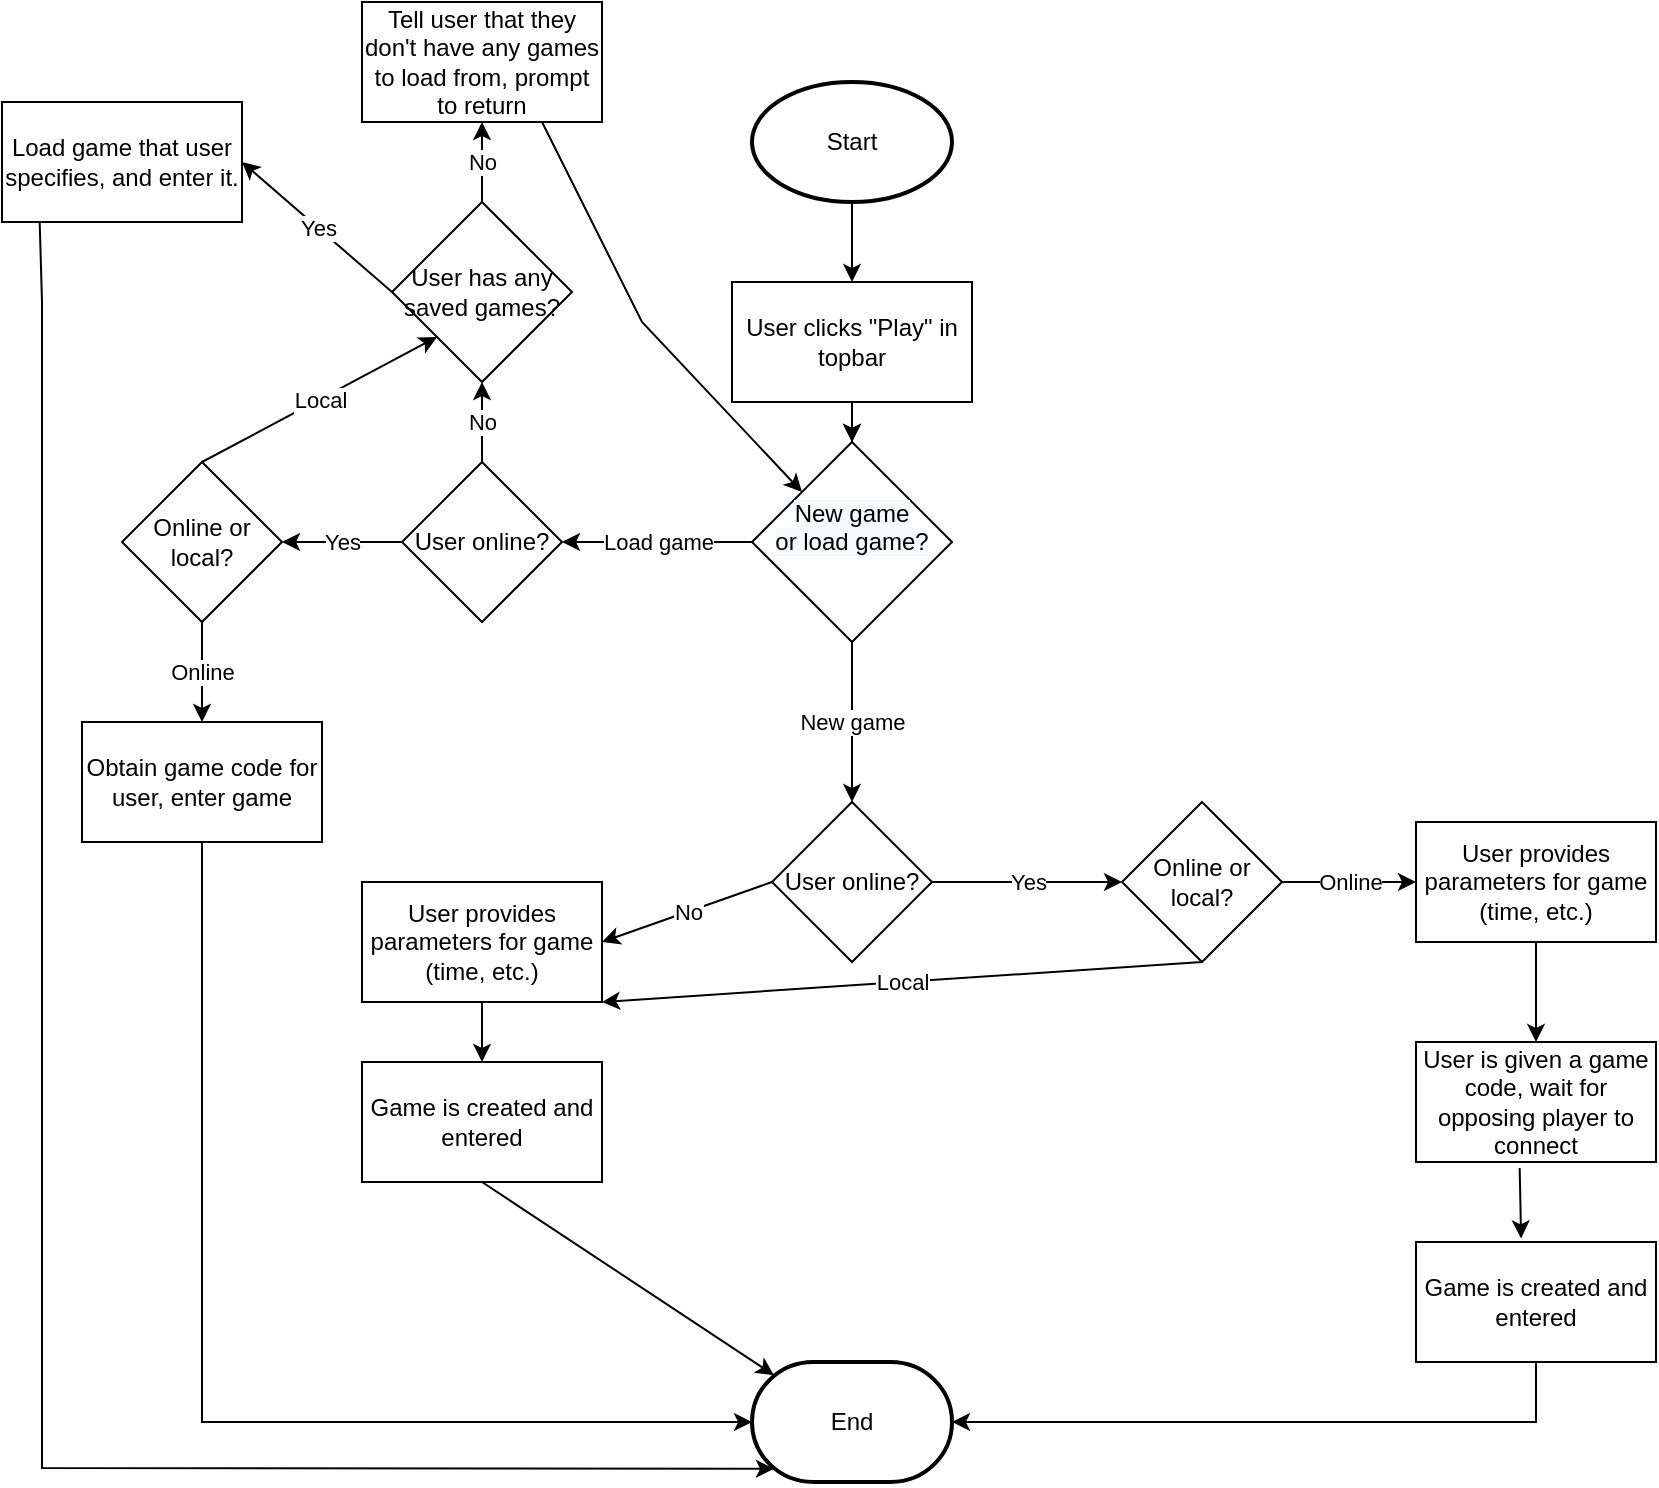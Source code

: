 <mxfile version="18.2.0" type="github">
  <diagram id="kgpKYQtTHZ0yAKxKKP6v" name="Page-1">
    <mxGraphModel dx="1038" dy="571" grid="1" gridSize="10" guides="1" tooltips="1" connect="1" arrows="1" fold="1" page="1" pageScale="1" pageWidth="827" pageHeight="1169" math="0" shadow="0">
      <root>
        <mxCell id="0" />
        <mxCell id="1" parent="0" />
        <mxCell id="13wobpfMggbVctalNo-t-46" value="" style="edgeStyle=orthogonalEdgeStyle;rounded=0;orthogonalLoop=1;jettySize=auto;html=1;" edge="1" parent="1" source="13wobpfMggbVctalNo-t-5" target="13wobpfMggbVctalNo-t-12">
          <mxGeometry relative="1" as="geometry" />
        </mxCell>
        <mxCell id="13wobpfMggbVctalNo-t-5" value="User clicks &quot;Play&quot; in topbar" style="rounded=0;whiteSpace=wrap;html=1;" vertex="1" parent="1">
          <mxGeometry x="365" y="160" width="120" height="60" as="geometry" />
        </mxCell>
        <mxCell id="13wobpfMggbVctalNo-t-8" value="" style="endArrow=classic;html=1;rounded=0;exitX=0;exitY=0.5;exitDx=0;exitDy=0;entryX=1;entryY=0.5;entryDx=0;entryDy=0;" edge="1" parent="1" source="13wobpfMggbVctalNo-t-12" target="13wobpfMggbVctalNo-t-18">
          <mxGeometry relative="1" as="geometry">
            <mxPoint x="375" y="290" as="sourcePoint" />
            <mxPoint x="280" y="290" as="targetPoint" />
          </mxGeometry>
        </mxCell>
        <mxCell id="13wobpfMggbVctalNo-t-9" value="Load game" style="edgeLabel;resizable=0;html=1;align=center;verticalAlign=middle;" connectable="0" vertex="1" parent="13wobpfMggbVctalNo-t-8">
          <mxGeometry relative="1" as="geometry" />
        </mxCell>
        <mxCell id="13wobpfMggbVctalNo-t-10" value="" style="endArrow=classic;html=1;rounded=0;exitX=0.5;exitY=1;exitDx=0;exitDy=0;entryX=0.5;entryY=0;entryDx=0;entryDy=0;" edge="1" parent="1" source="13wobpfMggbVctalNo-t-12" target="13wobpfMggbVctalNo-t-42">
          <mxGeometry relative="1" as="geometry">
            <mxPoint x="425" y="320" as="sourcePoint" />
            <mxPoint x="425" y="420" as="targetPoint" />
          </mxGeometry>
        </mxCell>
        <mxCell id="13wobpfMggbVctalNo-t-11" value="New game" style="edgeLabel;resizable=0;html=1;align=center;verticalAlign=middle;" connectable="0" vertex="1" parent="13wobpfMggbVctalNo-t-10">
          <mxGeometry relative="1" as="geometry" />
        </mxCell>
        <mxCell id="13wobpfMggbVctalNo-t-12" value="&#xa;&lt;span style=&quot;color: rgb(0, 0, 0); font-family: Helvetica; font-size: 12px; font-style: normal; font-variant-ligatures: normal; font-variant-caps: normal; font-weight: 400; letter-spacing: normal; orphans: 2; text-align: center; text-indent: 0px; text-transform: none; widows: 2; word-spacing: 0px; -webkit-text-stroke-width: 0px; background-color: rgb(248, 249, 250); text-decoration-thickness: initial; text-decoration-style: initial; text-decoration-color: initial; float: none; display: inline !important;&quot;&gt;New game&lt;/span&gt;&lt;br style=&quot;color: rgb(0, 0, 0); font-family: Helvetica; font-size: 12px; font-style: normal; font-variant-ligatures: normal; font-variant-caps: normal; font-weight: 400; letter-spacing: normal; orphans: 2; text-align: center; text-indent: 0px; text-transform: none; widows: 2; word-spacing: 0px; -webkit-text-stroke-width: 0px; background-color: rgb(248, 249, 250); text-decoration-thickness: initial; text-decoration-style: initial; text-decoration-color: initial;&quot;&gt;&lt;span style=&quot;color: rgb(0, 0, 0); font-family: Helvetica; font-size: 12px; font-style: normal; font-variant-ligatures: normal; font-variant-caps: normal; font-weight: 400; letter-spacing: normal; orphans: 2; text-align: center; text-indent: 0px; text-transform: none; widows: 2; word-spacing: 0px; -webkit-text-stroke-width: 0px; background-color: rgb(248, 249, 250); text-decoration-thickness: initial; text-decoration-style: initial; text-decoration-color: initial; float: none; display: inline !important;&quot;&gt;or load game?&lt;/span&gt;&#xa;&#xa;" style="rhombus;whiteSpace=wrap;html=1;" vertex="1" parent="1">
          <mxGeometry x="375" y="240" width="100" height="100" as="geometry" />
        </mxCell>
        <mxCell id="13wobpfMggbVctalNo-t-14" value="" style="endArrow=classic;html=1;rounded=0;exitX=0.5;exitY=1;exitDx=0;exitDy=0;entryX=0.5;entryY=0;entryDx=0;entryDy=0;" edge="1" parent="1" source="13wobpfMggbVctalNo-t-5" target="13wobpfMggbVctalNo-t-12">
          <mxGeometry width="50" height="50" relative="1" as="geometry">
            <mxPoint x="375" y="290" as="sourcePoint" />
            <mxPoint x="425" y="240" as="targetPoint" />
          </mxGeometry>
        </mxCell>
        <mxCell id="13wobpfMggbVctalNo-t-16" value="" style="endArrow=classic;html=1;rounded=0;exitX=0.5;exitY=1;exitDx=0;exitDy=0;entryX=0.5;entryY=0;entryDx=0;entryDy=0;exitPerimeter=0;" edge="1" parent="1" source="13wobpfMggbVctalNo-t-73" target="13wobpfMggbVctalNo-t-5">
          <mxGeometry width="50" height="50" relative="1" as="geometry">
            <mxPoint x="425" y="120" as="sourcePoint" />
            <mxPoint x="435" y="250" as="targetPoint" />
          </mxGeometry>
        </mxCell>
        <mxCell id="13wobpfMggbVctalNo-t-18" value="User online?" style="rhombus;whiteSpace=wrap;html=1;" vertex="1" parent="1">
          <mxGeometry x="200" y="250" width="80" height="80" as="geometry" />
        </mxCell>
        <mxCell id="13wobpfMggbVctalNo-t-19" value="" style="endArrow=classic;html=1;rounded=0;exitX=0.5;exitY=0;exitDx=0;exitDy=0;entryX=0.5;entryY=1;entryDx=0;entryDy=0;" edge="1" parent="1" source="13wobpfMggbVctalNo-t-18" target="13wobpfMggbVctalNo-t-27">
          <mxGeometry relative="1" as="geometry">
            <mxPoint x="240" y="200" as="sourcePoint" />
            <mxPoint x="240" y="200" as="targetPoint" />
          </mxGeometry>
        </mxCell>
        <mxCell id="13wobpfMggbVctalNo-t-20" value="No" style="edgeLabel;resizable=0;html=1;align=center;verticalAlign=middle;" connectable="0" vertex="1" parent="13wobpfMggbVctalNo-t-19">
          <mxGeometry relative="1" as="geometry" />
        </mxCell>
        <mxCell id="13wobpfMggbVctalNo-t-23" value="" style="endArrow=classic;html=1;rounded=0;exitX=0.75;exitY=1;exitDx=0;exitDy=0;entryX=0;entryY=0;entryDx=0;entryDy=0;" edge="1" parent="1" source="13wobpfMggbVctalNo-t-26" target="13wobpfMggbVctalNo-t-12">
          <mxGeometry width="50" height="50" relative="1" as="geometry">
            <mxPoint x="300" y="200" as="sourcePoint" />
            <mxPoint x="350" y="200" as="targetPoint" />
            <Array as="points">
              <mxPoint x="320" y="180" />
            </Array>
          </mxGeometry>
        </mxCell>
        <mxCell id="13wobpfMggbVctalNo-t-24" value="" style="endArrow=classic;html=1;rounded=0;exitX=0;exitY=0.5;exitDx=0;exitDy=0;entryX=1;entryY=0.5;entryDx=0;entryDy=0;" edge="1" parent="1" source="13wobpfMggbVctalNo-t-18" target="13wobpfMggbVctalNo-t-33">
          <mxGeometry relative="1" as="geometry">
            <mxPoint x="80" y="290" as="sourcePoint" />
            <mxPoint x="140" y="290" as="targetPoint" />
            <Array as="points">
              <mxPoint x="180" y="290" />
            </Array>
          </mxGeometry>
        </mxCell>
        <mxCell id="13wobpfMggbVctalNo-t-25" value="Yes" style="edgeLabel;resizable=0;html=1;align=center;verticalAlign=middle;" connectable="0" vertex="1" parent="13wobpfMggbVctalNo-t-24">
          <mxGeometry relative="1" as="geometry" />
        </mxCell>
        <mxCell id="13wobpfMggbVctalNo-t-26" value="&lt;span style=&quot;&quot;&gt;Tell user that they don&#39;t have any games to load from, prompt to return&lt;/span&gt;" style="rounded=0;whiteSpace=wrap;html=1;" vertex="1" parent="1">
          <mxGeometry x="180" y="20" width="120" height="60" as="geometry" />
        </mxCell>
        <mxCell id="13wobpfMggbVctalNo-t-27" value="User has any saved games?" style="rhombus;whiteSpace=wrap;html=1;" vertex="1" parent="1">
          <mxGeometry x="195" y="120" width="90" height="90" as="geometry" />
        </mxCell>
        <mxCell id="13wobpfMggbVctalNo-t-31" value="" style="endArrow=classic;html=1;rounded=0;entryX=0.5;entryY=1;entryDx=0;entryDy=0;exitX=0.5;exitY=0;exitDx=0;exitDy=0;" edge="1" parent="1" source="13wobpfMggbVctalNo-t-27" target="13wobpfMggbVctalNo-t-26">
          <mxGeometry relative="1" as="geometry">
            <mxPoint x="280" y="220" as="sourcePoint" />
            <mxPoint x="250" y="220" as="targetPoint" />
          </mxGeometry>
        </mxCell>
        <mxCell id="13wobpfMggbVctalNo-t-32" value="No" style="edgeLabel;resizable=0;html=1;align=center;verticalAlign=middle;" connectable="0" vertex="1" parent="13wobpfMggbVctalNo-t-31">
          <mxGeometry relative="1" as="geometry" />
        </mxCell>
        <mxCell id="13wobpfMggbVctalNo-t-33" value="Online or&lt;br&gt;local?" style="rhombus;whiteSpace=wrap;html=1;" vertex="1" parent="1">
          <mxGeometry x="60" y="250" width="80" height="80" as="geometry" />
        </mxCell>
        <mxCell id="13wobpfMggbVctalNo-t-34" value="" style="endArrow=classic;html=1;rounded=0;entryX=0;entryY=1;entryDx=0;entryDy=0;exitX=0.5;exitY=0;exitDx=0;exitDy=0;" edge="1" parent="1" source="13wobpfMggbVctalNo-t-33" target="13wobpfMggbVctalNo-t-27">
          <mxGeometry relative="1" as="geometry">
            <mxPoint x="100" y="250" as="sourcePoint" />
            <mxPoint x="200" y="250" as="targetPoint" />
          </mxGeometry>
        </mxCell>
        <mxCell id="13wobpfMggbVctalNo-t-35" value="Local" style="edgeLabel;resizable=0;html=1;align=center;verticalAlign=middle;" connectable="0" vertex="1" parent="13wobpfMggbVctalNo-t-34">
          <mxGeometry relative="1" as="geometry" />
        </mxCell>
        <mxCell id="13wobpfMggbVctalNo-t-37" value="" style="endArrow=classic;html=1;rounded=0;exitX=0.5;exitY=1;exitDx=0;exitDy=0;entryX=0.5;entryY=0;entryDx=0;entryDy=0;" edge="1" parent="1" source="13wobpfMggbVctalNo-t-33" target="13wobpfMggbVctalNo-t-39">
          <mxGeometry relative="1" as="geometry">
            <mxPoint x="100" y="330" as="sourcePoint" />
            <mxPoint x="100" y="380" as="targetPoint" />
          </mxGeometry>
        </mxCell>
        <mxCell id="13wobpfMggbVctalNo-t-38" value="Online" style="edgeLabel;resizable=0;html=1;align=center;verticalAlign=middle;" connectable="0" vertex="1" parent="13wobpfMggbVctalNo-t-37">
          <mxGeometry relative="1" as="geometry" />
        </mxCell>
        <mxCell id="13wobpfMggbVctalNo-t-39" value="Obtain game code for user, enter game" style="rounded=0;whiteSpace=wrap;html=1;" vertex="1" parent="1">
          <mxGeometry x="40" y="380" width="120" height="60" as="geometry" />
        </mxCell>
        <mxCell id="13wobpfMggbVctalNo-t-41" value="" style="endArrow=classic;html=1;rounded=0;exitX=0.5;exitY=1;exitDx=0;exitDy=0;entryX=0;entryY=0.5;entryDx=0;entryDy=0;entryPerimeter=0;" edge="1" parent="1" source="13wobpfMggbVctalNo-t-39" target="13wobpfMggbVctalNo-t-72">
          <mxGeometry width="50" height="50" relative="1" as="geometry">
            <mxPoint x="110" y="540" as="sourcePoint" />
            <mxPoint x="365" y="730" as="targetPoint" />
            <Array as="points">
              <mxPoint x="100" y="730" />
            </Array>
          </mxGeometry>
        </mxCell>
        <mxCell id="13wobpfMggbVctalNo-t-42" value="User online?" style="rhombus;whiteSpace=wrap;html=1;" vertex="1" parent="1">
          <mxGeometry x="385" y="420" width="80" height="80" as="geometry" />
        </mxCell>
        <mxCell id="13wobpfMggbVctalNo-t-43" value="" style="endArrow=classic;html=1;rounded=0;exitX=0;exitY=0.5;exitDx=0;exitDy=0;entryX=1;entryY=0.5;entryDx=0;entryDy=0;" edge="1" parent="1" source="13wobpfMggbVctalNo-t-42" target="13wobpfMggbVctalNo-t-47">
          <mxGeometry relative="1" as="geometry">
            <mxPoint x="250" y="460" as="sourcePoint" />
            <mxPoint x="280" y="460" as="targetPoint" />
          </mxGeometry>
        </mxCell>
        <mxCell id="13wobpfMggbVctalNo-t-44" value="No" style="edgeLabel;resizable=0;html=1;align=center;verticalAlign=middle;" connectable="0" vertex="1" parent="13wobpfMggbVctalNo-t-43">
          <mxGeometry relative="1" as="geometry" />
        </mxCell>
        <mxCell id="13wobpfMggbVctalNo-t-47" value="User provides parameters for game (time, etc.)" style="rounded=0;whiteSpace=wrap;html=1;" vertex="1" parent="1">
          <mxGeometry x="180" y="460" width="120" height="60" as="geometry" />
        </mxCell>
        <mxCell id="13wobpfMggbVctalNo-t-48" value="" style="endArrow=classic;html=1;rounded=0;exitX=0.5;exitY=1;exitDx=0;exitDy=0;entryX=0.5;entryY=0;entryDx=0;entryDy=0;" edge="1" parent="1" source="13wobpfMggbVctalNo-t-47" target="13wobpfMggbVctalNo-t-49">
          <mxGeometry width="50" height="50" relative="1" as="geometry">
            <mxPoint x="210" y="540" as="sourcePoint" />
            <mxPoint x="240" y="530" as="targetPoint" />
          </mxGeometry>
        </mxCell>
        <mxCell id="13wobpfMggbVctalNo-t-49" value="Game is created and entered" style="rounded=0;whiteSpace=wrap;html=1;" vertex="1" parent="1">
          <mxGeometry x="180" y="550" width="120" height="60" as="geometry" />
        </mxCell>
        <mxCell id="13wobpfMggbVctalNo-t-50" value="" style="endArrow=classic;html=1;rounded=0;exitX=0.5;exitY=1;exitDx=0;exitDy=0;entryX=0.11;entryY=0.11;entryDx=0;entryDy=0;entryPerimeter=0;" edge="1" parent="1" source="13wobpfMggbVctalNo-t-49" target="13wobpfMggbVctalNo-t-72">
          <mxGeometry width="50" height="50" relative="1" as="geometry">
            <mxPoint x="292" y="657" as="sourcePoint" />
            <mxPoint x="365" y="715" as="targetPoint" />
          </mxGeometry>
        </mxCell>
        <mxCell id="13wobpfMggbVctalNo-t-51" value="Ye" style="endArrow=classic;html=1;rounded=0;exitX=1;exitY=0.5;exitDx=0;exitDy=0;entryX=0;entryY=0.5;entryDx=0;entryDy=0;" edge="1" parent="1" source="13wobpfMggbVctalNo-t-42" target="13wobpfMggbVctalNo-t-54">
          <mxGeometry relative="1" as="geometry">
            <mxPoint x="480" y="460" as="sourcePoint" />
            <mxPoint x="560" y="460" as="targetPoint" />
          </mxGeometry>
        </mxCell>
        <mxCell id="13wobpfMggbVctalNo-t-52" value="Yes" style="edgeLabel;resizable=0;html=1;align=center;verticalAlign=middle;" connectable="0" vertex="1" parent="13wobpfMggbVctalNo-t-51">
          <mxGeometry relative="1" as="geometry" />
        </mxCell>
        <mxCell id="13wobpfMggbVctalNo-t-54" value="Online or&lt;br&gt;local?" style="rhombus;whiteSpace=wrap;html=1;" vertex="1" parent="1">
          <mxGeometry x="560" y="420" width="80" height="80" as="geometry" />
        </mxCell>
        <mxCell id="13wobpfMggbVctalNo-t-57" value="" style="endArrow=classic;html=1;rounded=0;exitX=0.5;exitY=1;exitDx=0;exitDy=0;entryX=1;entryY=1;entryDx=0;entryDy=0;" edge="1" parent="1" source="13wobpfMggbVctalNo-t-54" target="13wobpfMggbVctalNo-t-47">
          <mxGeometry relative="1" as="geometry">
            <mxPoint x="450" y="510" as="sourcePoint" />
            <mxPoint x="550" y="510" as="targetPoint" />
          </mxGeometry>
        </mxCell>
        <mxCell id="13wobpfMggbVctalNo-t-58" value="Local" style="edgeLabel;resizable=0;html=1;align=center;verticalAlign=middle;" connectable="0" vertex="1" parent="13wobpfMggbVctalNo-t-57">
          <mxGeometry relative="1" as="geometry" />
        </mxCell>
        <mxCell id="13wobpfMggbVctalNo-t-59" value="" style="endArrow=classic;html=1;rounded=0;exitX=1;exitY=0.5;exitDx=0;exitDy=0;entryX=0;entryY=0.5;entryDx=0;entryDy=0;" edge="1" parent="1" source="13wobpfMggbVctalNo-t-54" target="13wobpfMggbVctalNo-t-66">
          <mxGeometry relative="1" as="geometry">
            <mxPoint x="648" y="460" as="sourcePoint" />
            <mxPoint x="720" y="460" as="targetPoint" />
          </mxGeometry>
        </mxCell>
        <mxCell id="13wobpfMggbVctalNo-t-60" value="Online" style="edgeLabel;resizable=0;html=1;align=center;verticalAlign=middle;" connectable="0" vertex="1" parent="13wobpfMggbVctalNo-t-59">
          <mxGeometry relative="1" as="geometry" />
        </mxCell>
        <mxCell id="13wobpfMggbVctalNo-t-62" value="" style="endArrow=classic;html=1;rounded=0;exitX=0;exitY=0.5;exitDx=0;exitDy=0;entryX=1;entryY=0.5;entryDx=0;entryDy=0;" edge="1" parent="1" source="13wobpfMggbVctalNo-t-27" target="13wobpfMggbVctalNo-t-64">
          <mxGeometry relative="1" as="geometry">
            <mxPoint x="80" y="140" as="sourcePoint" />
            <mxPoint x="120" y="110" as="targetPoint" />
          </mxGeometry>
        </mxCell>
        <mxCell id="13wobpfMggbVctalNo-t-63" value="Yes" style="edgeLabel;resizable=0;html=1;align=center;verticalAlign=middle;" connectable="0" vertex="1" parent="13wobpfMggbVctalNo-t-62">
          <mxGeometry relative="1" as="geometry" />
        </mxCell>
        <mxCell id="13wobpfMggbVctalNo-t-64" value="Load game that user specifies, and enter it." style="rounded=0;whiteSpace=wrap;html=1;" vertex="1" parent="1">
          <mxGeometry y="70" width="120" height="60" as="geometry" />
        </mxCell>
        <mxCell id="13wobpfMggbVctalNo-t-65" value="" style="endArrow=classic;html=1;rounded=0;entryX=0.11;entryY=0.89;entryDx=0;entryDy=0;exitX=0.157;exitY=1.003;exitDx=0;exitDy=0;exitPerimeter=0;entryPerimeter=0;" edge="1" parent="1" source="13wobpfMggbVctalNo-t-64" target="13wobpfMggbVctalNo-t-72">
          <mxGeometry width="50" height="50" relative="1" as="geometry">
            <mxPoint x="30" y="130" as="sourcePoint" />
            <mxPoint x="365" y="745" as="targetPoint" />
            <Array as="points">
              <mxPoint x="20" y="170" />
              <mxPoint x="20" y="753" />
            </Array>
          </mxGeometry>
        </mxCell>
        <mxCell id="13wobpfMggbVctalNo-t-66" value="User provides parameters for game (time, etc.)" style="rounded=0;whiteSpace=wrap;html=1;" vertex="1" parent="1">
          <mxGeometry x="707" y="430" width="120" height="60" as="geometry" />
        </mxCell>
        <mxCell id="13wobpfMggbVctalNo-t-67" value="User is given a game code, wait for opposing player to connect" style="rounded=0;whiteSpace=wrap;html=1;" vertex="1" parent="1">
          <mxGeometry x="707" y="540" width="120" height="60" as="geometry" />
        </mxCell>
        <mxCell id="13wobpfMggbVctalNo-t-68" value="" style="endArrow=classic;html=1;rounded=0;entryX=0.5;entryY=0;entryDx=0;entryDy=0;exitX=0.5;exitY=1;exitDx=0;exitDy=0;" edge="1" parent="1" source="13wobpfMggbVctalNo-t-66" target="13wobpfMggbVctalNo-t-67">
          <mxGeometry width="50" height="50" relative="1" as="geometry">
            <mxPoint x="740" y="540" as="sourcePoint" />
            <mxPoint x="790" y="490" as="targetPoint" />
          </mxGeometry>
        </mxCell>
        <mxCell id="13wobpfMggbVctalNo-t-69" value="Game is created and entered" style="rounded=0;whiteSpace=wrap;html=1;" vertex="1" parent="1">
          <mxGeometry x="707" y="640" width="120" height="60" as="geometry" />
        </mxCell>
        <mxCell id="13wobpfMggbVctalNo-t-70" value="" style="endArrow=classic;html=1;rounded=0;exitX=0.432;exitY=1.05;exitDx=0;exitDy=0;exitPerimeter=0;entryX=0.438;entryY=-0.03;entryDx=0;entryDy=0;entryPerimeter=0;" edge="1" parent="1" source="13wobpfMggbVctalNo-t-67" target="13wobpfMggbVctalNo-t-69">
          <mxGeometry width="50" height="50" relative="1" as="geometry">
            <mxPoint x="650" y="650" as="sourcePoint" />
            <mxPoint x="700" y="600" as="targetPoint" />
          </mxGeometry>
        </mxCell>
        <mxCell id="13wobpfMggbVctalNo-t-71" value="" style="endArrow=classic;html=1;rounded=0;exitX=0.5;exitY=1;exitDx=0;exitDy=0;entryX=1;entryY=0.5;entryDx=0;entryDy=0;entryPerimeter=0;" edge="1" parent="1" source="13wobpfMggbVctalNo-t-69" target="13wobpfMggbVctalNo-t-72">
          <mxGeometry width="50" height="50" relative="1" as="geometry">
            <mxPoint x="480" y="720" as="sourcePoint" />
            <mxPoint x="485" y="730" as="targetPoint" />
            <Array as="points">
              <mxPoint x="767" y="730" />
            </Array>
          </mxGeometry>
        </mxCell>
        <mxCell id="13wobpfMggbVctalNo-t-72" value="End" style="strokeWidth=2;html=1;shape=mxgraph.flowchart.terminator;whiteSpace=wrap;" vertex="1" parent="1">
          <mxGeometry x="375" y="700" width="100" height="60" as="geometry" />
        </mxCell>
        <mxCell id="13wobpfMggbVctalNo-t-73" value="Start" style="strokeWidth=2;html=1;shape=mxgraph.flowchart.start_1;whiteSpace=wrap;" vertex="1" parent="1">
          <mxGeometry x="375" y="60" width="100" height="60" as="geometry" />
        </mxCell>
      </root>
    </mxGraphModel>
  </diagram>
</mxfile>
